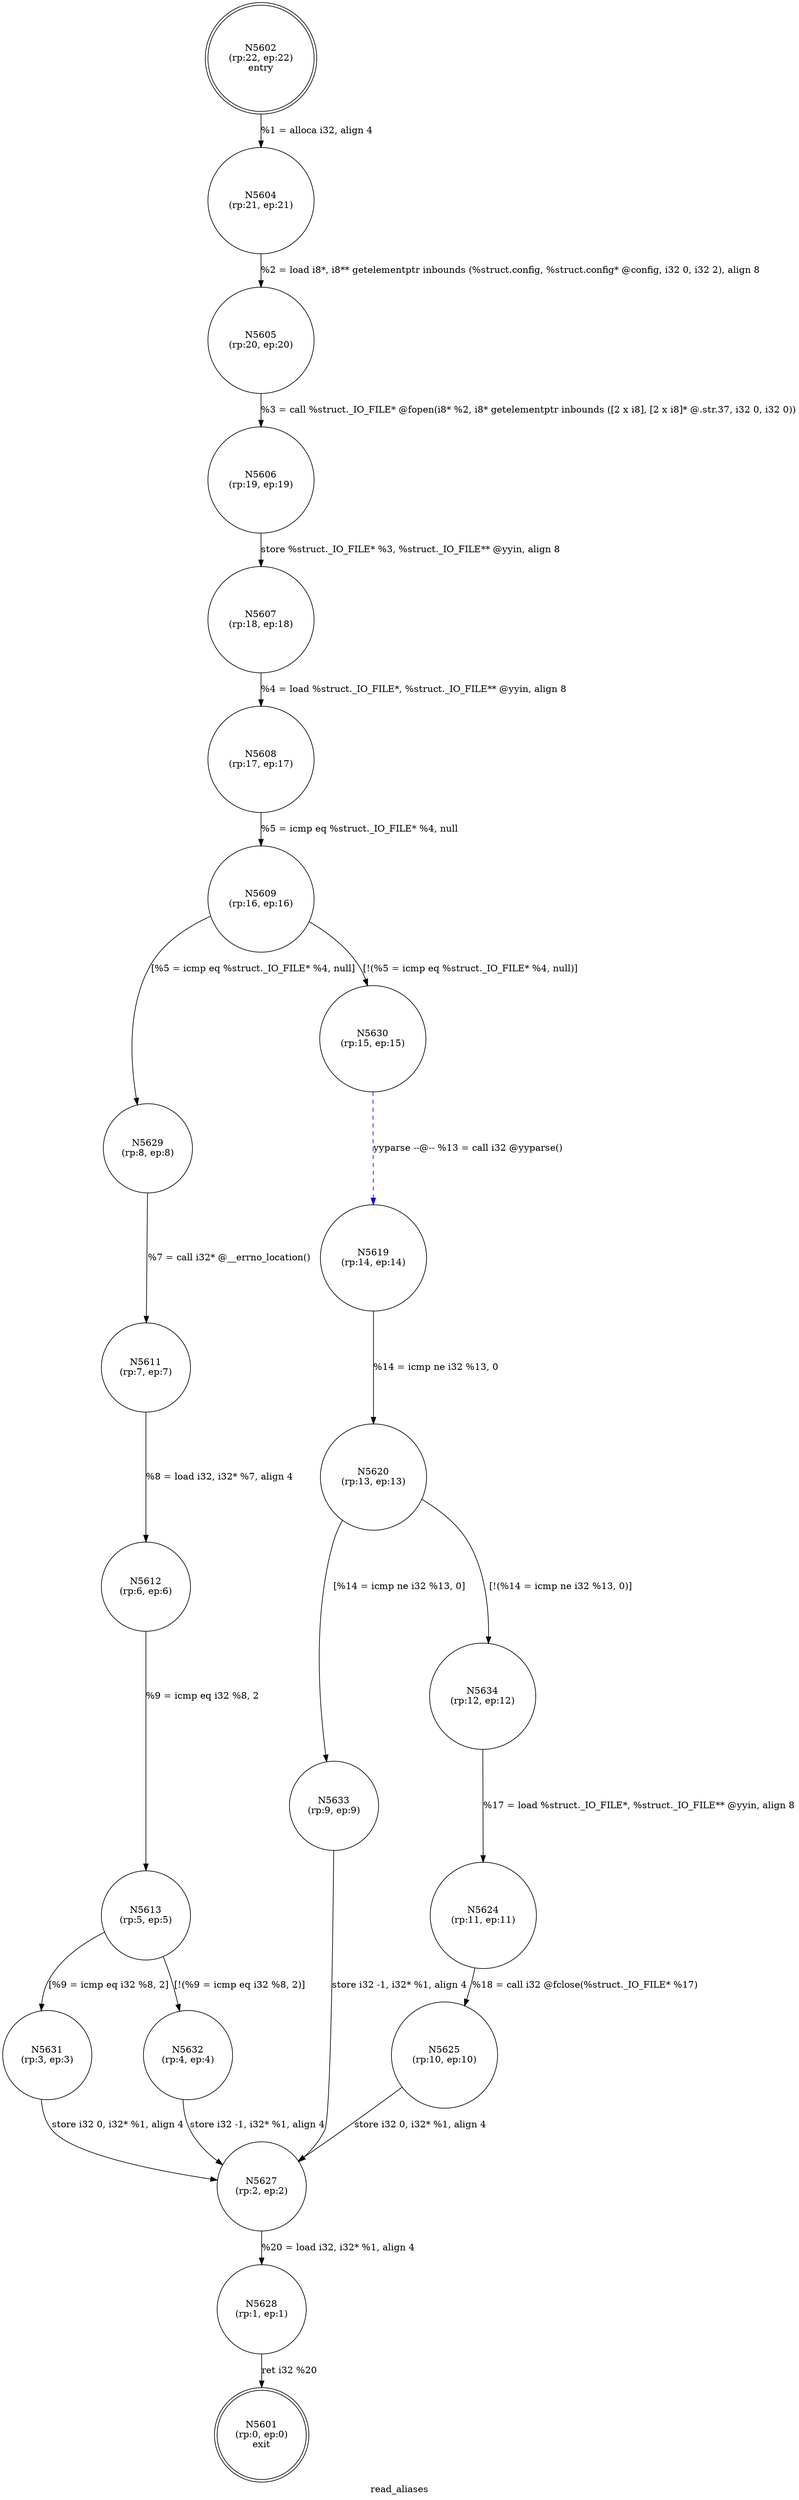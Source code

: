 digraph read_aliases {
label="read_aliases"
5601 [label="N5601\n(rp:0, ep:0)\nexit", shape="doublecircle"]
5602 [label="N5602\n(rp:22, ep:22)\nentry", shape="doublecircle"]
5602 -> 5604 [label="%1 = alloca i32, align 4"]
5604 [label="N5604\n(rp:21, ep:21)", shape="circle"]
5604 -> 5605 [label="%2 = load i8*, i8** getelementptr inbounds (%struct.config, %struct.config* @config, i32 0, i32 2), align 8"]
5605 [label="N5605\n(rp:20, ep:20)", shape="circle"]
5605 -> 5606 [label="%3 = call %struct._IO_FILE* @fopen(i8* %2, i8* getelementptr inbounds ([2 x i8], [2 x i8]* @.str.37, i32 0, i32 0))"]
5606 [label="N5606\n(rp:19, ep:19)", shape="circle"]
5606 -> 5607 [label="store %struct._IO_FILE* %3, %struct._IO_FILE** @yyin, align 8"]
5607 [label="N5607\n(rp:18, ep:18)", shape="circle"]
5607 -> 5608 [label="%4 = load %struct._IO_FILE*, %struct._IO_FILE** @yyin, align 8"]
5608 [label="N5608\n(rp:17, ep:17)", shape="circle"]
5608 -> 5609 [label="%5 = icmp eq %struct._IO_FILE* %4, null"]
5609 [label="N5609\n(rp:16, ep:16)", shape="circle"]
5609 -> 5629 [label="[%5 = icmp eq %struct._IO_FILE* %4, null]"]
5609 -> 5630 [label="[!(%5 = icmp eq %struct._IO_FILE* %4, null)]"]
5611 [label="N5611\n(rp:7, ep:7)", shape="circle"]
5611 -> 5612 [label="%8 = load i32, i32* %7, align 4"]
5612 [label="N5612\n(rp:6, ep:6)", shape="circle"]
5612 -> 5613 [label="%9 = icmp eq i32 %8, 2"]
5613 [label="N5613\n(rp:5, ep:5)", shape="circle"]
5613 -> 5631 [label="[%9 = icmp eq i32 %8, 2]"]
5613 -> 5632 [label="[!(%9 = icmp eq i32 %8, 2)]"]
5619 [label="N5619\n(rp:14, ep:14)", shape="circle"]
5619 -> 5620 [label="%14 = icmp ne i32 %13, 0"]
5620 [label="N5620\n(rp:13, ep:13)", shape="circle"]
5620 -> 5633 [label="[%14 = icmp ne i32 %13, 0]"]
5620 -> 5634 [label="[!(%14 = icmp ne i32 %13, 0)]"]
5624 [label="N5624\n(rp:11, ep:11)", shape="circle"]
5624 -> 5625 [label="%18 = call i32 @fclose(%struct._IO_FILE* %17)"]
5625 [label="N5625\n(rp:10, ep:10)", shape="circle"]
5625 -> 5627 [label="store i32 0, i32* %1, align 4"]
5627 [label="N5627\n(rp:2, ep:2)", shape="circle"]
5627 -> 5628 [label="%20 = load i32, i32* %1, align 4"]
5628 [label="N5628\n(rp:1, ep:1)", shape="circle"]
5628 -> 5601 [label="ret i32 %20"]
5629 [label="N5629\n(rp:8, ep:8)", shape="circle"]
5629 -> 5611 [label="%7 = call i32* @__errno_location()"]
5630 [label="N5630\n(rp:15, ep:15)", shape="circle"]
5630 -> 5619 [label="yyparse --@-- %13 = call i32 @yyparse()", style="dashed", color="blue"]
5631 [label="N5631\n(rp:3, ep:3)", shape="circle"]
5631 -> 5627 [label="store i32 0, i32* %1, align 4"]
5632 [label="N5632\n(rp:4, ep:4)", shape="circle"]
5632 -> 5627 [label="store i32 -1, i32* %1, align 4"]
5633 [label="N5633\n(rp:9, ep:9)", shape="circle"]
5633 -> 5627 [label="store i32 -1, i32* %1, align 4"]
5634 [label="N5634\n(rp:12, ep:12)", shape="circle"]
5634 -> 5624 [label="%17 = load %struct._IO_FILE*, %struct._IO_FILE** @yyin, align 8"]
}
